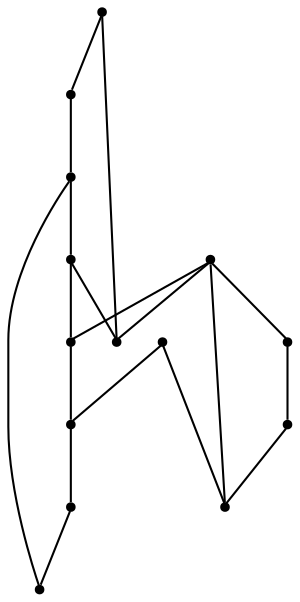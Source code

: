graph {
  node [shape=point,comment="{\"directed\":false,\"doi\":\"10.1007/978-3-030-04414-5_35\",\"figure\":\"3 (2)\"}"]

  v0 [pos="1594.4039989404941,283.51253486046994"]
  v1 [pos="1594.4039989404941,367.5250313890338"]
  v2 [pos="1552.3982850644802,367.5250313890338"]
  v3 [pos="1552.3982850644802,325.5187831247519"]
  v4 [pos="1552.3982850644802,283.51253486046994"]
  v5 [pos="1468.3850132483392,325.5187831247519"]
  v6 [pos="1510.3916491564098,367.5250313890338"]
  v7 [pos="1510.3916491564098,409.5312796533158"]
  v8 [pos="1468.3850132483394,283.51253486046994"]
  v9 [pos="1468.3850132483394,241.5065409467415"]
  v10 [pos="1426.379235783908,241.5065409467415"]
  v11 [pos="1468.3850132483394,409.5312796533158"]
  v12 [pos="1426.3792357839081,283.51253486046994"]
  v13 [pos="1426.3792357839081,409.5312796533158"]

  v0 -- v1 [id="-1",pos="1594.4039989404941,283.51253486046994 1594.4039989404941,367.5250313890338 1594.4039989404941,367.5250313890338 1594.4039989404941,367.5250313890338"]
  v10 -- v12 [id="-2",pos="1426.379235783908,241.5065409467415 1426.3792357839081,283.51253486046994 1426.3792357839081,283.51253486046994 1426.3792357839081,283.51253486046994"]
  v13 -- v11 [id="-3",pos="1426.3792357839081,409.5312796533158 1468.3850132483394,409.5312796533158 1468.3850132483394,409.5312796533158 1468.3850132483394,409.5312796533158"]
  v13 -- v12 [id="-4",pos="1426.3792357839081,409.5312796533158 1426.3792357839081,283.51253486046994 1426.3792357839081,283.51253486046994 1426.3792357839081,283.51253486046994"]
  v12 -- v8 [id="-5",pos="1426.3792357839081,283.51253486046994 1468.3850132483394,283.51253486046994 1468.3850132483394,283.51253486046994 1468.3850132483394,283.51253486046994"]
  v11 -- v7 [id="-6",pos="1468.3850132483394,409.5312796533158 1510.3916491564098,409.5312796533158 1510.3916491564098,409.5312796533158 1510.3916491564098,409.5312796533158"]
  v5 -- v11 [id="-7",pos="1468.3850132483392,325.5187831247519 1468.3850132483394,409.5312796533158 1468.3850132483394,409.5312796533158 1468.3850132483394,409.5312796533158"]
  v8 -- v9 [id="-8",pos="1468.3850132483394,283.51253486046994 1468.3850132483394,241.5065409467415 1468.3850132483394,241.5065409467415 1468.3850132483394,241.5065409467415"]
  v9 -- v10 [id="-9",pos="1468.3850132483394,241.5065409467415 1426.379235783908,241.5065409467415 1426.379235783908,241.5065409467415 1426.379235783908,241.5065409467415"]
  v8 -- v5 [id="-11",pos="1468.3850132483394,283.51253486046994 1468.3850132483392,325.5187831247519 1468.3850132483392,325.5187831247519 1468.3850132483392,325.5187831247519"]
  v8 -- v4 [id="-12",pos="1468.3850132483394,283.51253486046994 1552.3982850644802,283.51253486046994 1552.3982850644802,283.51253486046994 1552.3982850644802,283.51253486046994"]
  v4 -- v0 [id="-13",pos="1552.3982850644802,283.51253486046994 1594.4039989404941,283.51253486046994 1594.4039989404941,283.51253486046994 1594.4039989404941,283.51253486046994"]
  v7 -- v6 [id="-14",pos="1510.3916491564098,409.5312796533158 1510.3916491564098,367.5250313890338 1510.3916491564098,367.5250313890338 1510.3916491564098,367.5250313890338"]
  v6 -- v2 [id="-15",pos="1510.3916491564098,367.5250313890338 1552.3982850644802,367.5250313890338 1552.3982850644802,367.5250313890338 1552.3982850644802,367.5250313890338"]
  v2 -- v3 [id="-16",pos="1552.3982850644802,367.5250313890338 1552.3982850644802,325.5187831247519 1552.3982850644802,325.5187831247519 1552.3982850644802,325.5187831247519"]
  v3 -- v5 [id="-17",pos="1552.3982850644802,325.5187831247519 1468.3850132483392,325.5187831247519 1468.3850132483392,325.5187831247519 1468.3850132483392,325.5187831247519"]
  v3 -- v4 [id="-18",pos="1552.3982850644802,325.5187831247519 1552.3982850644802,283.51253486046994 1552.3982850644802,283.51253486046994 1552.3982850644802,283.51253486046994"]
  v1 -- v2 [id="-19",pos="1594.4039989404941,367.5250313890338 1552.3982850644802,367.5250313890338 1552.3982850644802,367.5250313890338 1552.3982850644802,367.5250313890338"]
}